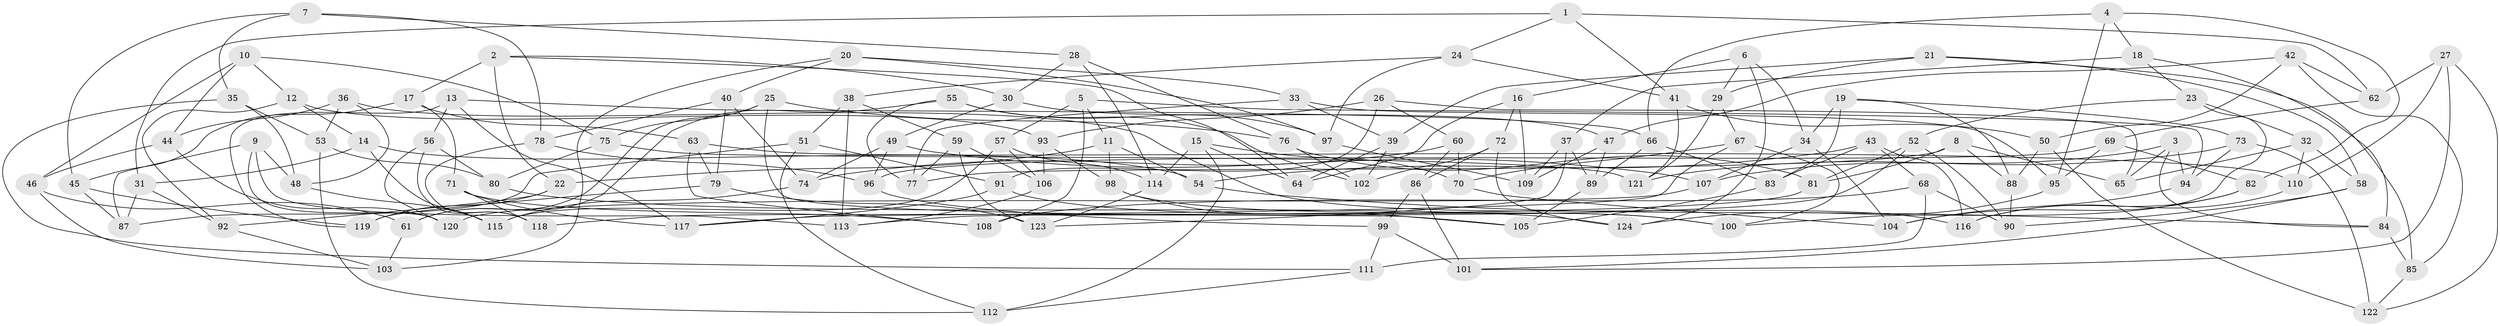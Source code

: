 // coarse degree distribution, {6: 0.6301369863013698, 4: 0.3150684931506849, 5: 0.0547945205479452}
// Generated by graph-tools (version 1.1) at 2025/52/02/27/25 19:52:28]
// undirected, 124 vertices, 248 edges
graph export_dot {
graph [start="1"]
  node [color=gray90,style=filled];
  1;
  2;
  3;
  4;
  5;
  6;
  7;
  8;
  9;
  10;
  11;
  12;
  13;
  14;
  15;
  16;
  17;
  18;
  19;
  20;
  21;
  22;
  23;
  24;
  25;
  26;
  27;
  28;
  29;
  30;
  31;
  32;
  33;
  34;
  35;
  36;
  37;
  38;
  39;
  40;
  41;
  42;
  43;
  44;
  45;
  46;
  47;
  48;
  49;
  50;
  51;
  52;
  53;
  54;
  55;
  56;
  57;
  58;
  59;
  60;
  61;
  62;
  63;
  64;
  65;
  66;
  67;
  68;
  69;
  70;
  71;
  72;
  73;
  74;
  75;
  76;
  77;
  78;
  79;
  80;
  81;
  82;
  83;
  84;
  85;
  86;
  87;
  88;
  89;
  90;
  91;
  92;
  93;
  94;
  95;
  96;
  97;
  98;
  99;
  100;
  101;
  102;
  103;
  104;
  105;
  106;
  107;
  108;
  109;
  110;
  111;
  112;
  113;
  114;
  115;
  116;
  117;
  118;
  119;
  120;
  121;
  122;
  123;
  124;
  1 -- 41;
  1 -- 24;
  1 -- 62;
  1 -- 31;
  2 -- 17;
  2 -- 64;
  2 -- 22;
  2 -- 30;
  3 -- 107;
  3 -- 94;
  3 -- 84;
  3 -- 65;
  4 -- 66;
  4 -- 82;
  4 -- 18;
  4 -- 95;
  5 -- 11;
  5 -- 108;
  5 -- 94;
  5 -- 57;
  6 -- 16;
  6 -- 34;
  6 -- 124;
  6 -- 29;
  7 -- 35;
  7 -- 45;
  7 -- 28;
  7 -- 78;
  8 -- 77;
  8 -- 88;
  8 -- 81;
  8 -- 65;
  9 -- 113;
  9 -- 120;
  9 -- 48;
  9 -- 87;
  10 -- 44;
  10 -- 75;
  10 -- 46;
  10 -- 12;
  11 -- 98;
  11 -- 54;
  11 -- 22;
  12 -- 93;
  12 -- 92;
  12 -- 14;
  13 -- 119;
  13 -- 56;
  13 -- 66;
  13 -- 117;
  14 -- 115;
  14 -- 54;
  14 -- 31;
  15 -- 64;
  15 -- 114;
  15 -- 112;
  15 -- 70;
  16 -- 72;
  16 -- 109;
  16 -- 64;
  17 -- 71;
  17 -- 63;
  17 -- 45;
  18 -- 23;
  18 -- 84;
  18 -- 37;
  19 -- 73;
  19 -- 88;
  19 -- 83;
  19 -- 34;
  20 -- 103;
  20 -- 97;
  20 -- 40;
  20 -- 33;
  21 -- 29;
  21 -- 85;
  21 -- 39;
  21 -- 58;
  22 -- 92;
  22 -- 119;
  23 -- 52;
  23 -- 100;
  23 -- 32;
  24 -- 38;
  24 -- 97;
  24 -- 41;
  25 -- 76;
  25 -- 105;
  25 -- 75;
  25 -- 61;
  26 -- 93;
  26 -- 60;
  26 -- 65;
  26 -- 91;
  27 -- 110;
  27 -- 122;
  27 -- 62;
  27 -- 101;
  28 -- 30;
  28 -- 76;
  28 -- 114;
  29 -- 67;
  29 -- 121;
  30 -- 49;
  30 -- 47;
  31 -- 87;
  31 -- 92;
  32 -- 58;
  32 -- 65;
  32 -- 110;
  33 -- 39;
  33 -- 95;
  33 -- 77;
  34 -- 107;
  34 -- 104;
  35 -- 48;
  35 -- 53;
  35 -- 111;
  36 -- 116;
  36 -- 48;
  36 -- 44;
  36 -- 53;
  37 -- 123;
  37 -- 89;
  37 -- 109;
  38 -- 59;
  38 -- 51;
  38 -- 113;
  39 -- 64;
  39 -- 102;
  40 -- 74;
  40 -- 79;
  40 -- 78;
  41 -- 50;
  41 -- 121;
  42 -- 50;
  42 -- 62;
  42 -- 47;
  42 -- 85;
  43 -- 116;
  43 -- 83;
  43 -- 54;
  43 -- 68;
  44 -- 46;
  44 -- 120;
  45 -- 87;
  45 -- 119;
  46 -- 61;
  46 -- 103;
  47 -- 109;
  47 -- 89;
  48 -- 115;
  49 -- 74;
  49 -- 107;
  49 -- 96;
  50 -- 88;
  50 -- 122;
  51 -- 112;
  51 -- 87;
  51 -- 91;
  52 -- 90;
  52 -- 113;
  52 -- 81;
  53 -- 80;
  53 -- 112;
  54 -- 84;
  55 -- 97;
  55 -- 77;
  55 -- 102;
  55 -- 61;
  56 -- 118;
  56 -- 80;
  56 -- 120;
  57 -- 115;
  57 -- 114;
  57 -- 106;
  58 -- 101;
  58 -- 90;
  59 -- 77;
  59 -- 106;
  59 -- 123;
  60 -- 70;
  60 -- 86;
  60 -- 74;
  61 -- 103;
  62 -- 69;
  63 -- 108;
  63 -- 110;
  63 -- 79;
  66 -- 89;
  66 -- 83;
  67 -- 117;
  67 -- 70;
  67 -- 100;
  68 -- 108;
  68 -- 90;
  68 -- 111;
  69 -- 96;
  69 -- 82;
  69 -- 95;
  70 -- 104;
  71 -- 117;
  71 -- 118;
  71 -- 108;
  72 -- 102;
  72 -- 86;
  72 -- 124;
  73 -- 122;
  73 -- 94;
  73 -- 121;
  74 -- 115;
  75 -- 121;
  75 -- 80;
  76 -- 102;
  76 -- 81;
  78 -- 96;
  78 -- 118;
  79 -- 123;
  79 -- 119;
  80 -- 124;
  81 -- 118;
  82 -- 104;
  82 -- 116;
  83 -- 105;
  84 -- 85;
  85 -- 122;
  86 -- 101;
  86 -- 99;
  88 -- 90;
  89 -- 105;
  91 -- 117;
  91 -- 100;
  92 -- 103;
  93 -- 106;
  93 -- 98;
  94 -- 104;
  95 -- 124;
  96 -- 99;
  97 -- 109;
  98 -- 100;
  98 -- 105;
  99 -- 111;
  99 -- 101;
  106 -- 113;
  107 -- 120;
  110 -- 116;
  111 -- 112;
  114 -- 123;
}
